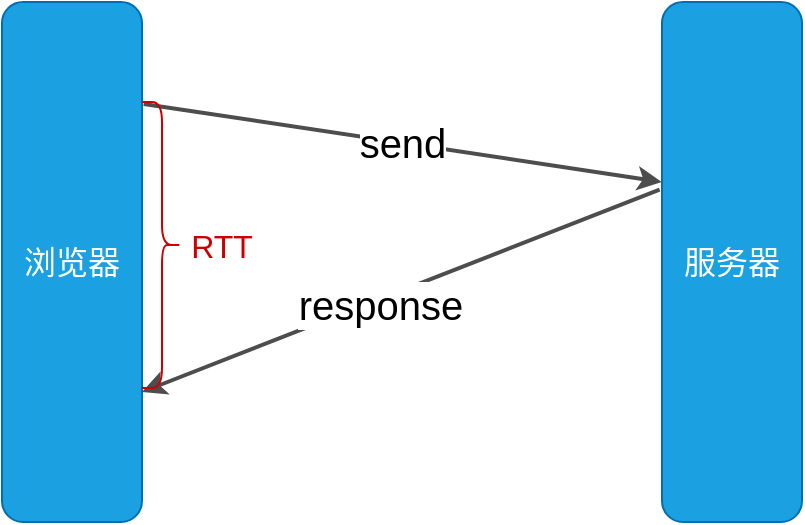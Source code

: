 <mxfile>
    <diagram id="lWrnOktGeE6OCGA49ilV" name="第 1 页">
        <mxGraphModel dx="612" dy="594" grid="1" gridSize="10" guides="1" tooltips="1" connect="1" arrows="1" fold="1" page="1" pageScale="1" pageWidth="827" pageHeight="1169" background="#ffffff" math="0" shadow="0">
            <root>
                <mxCell id="0"/>
                <mxCell id="1" parent="0"/>
                <mxCell id="3" value="浏览器" style="rounded=1;whiteSpace=wrap;html=1;fillColor=#1ba1e2;fontColor=#ffffff;strokeColor=#006EAF;fontSize=16;" vertex="1" parent="1">
                    <mxGeometry x="70" y="80" width="70" height="260" as="geometry"/>
                </mxCell>
                <mxCell id="4" value="服务器" style="rounded=1;whiteSpace=wrap;html=1;fillColor=#1ba1e2;fontColor=#ffffff;strokeColor=#006EAF;fontSize=16;" vertex="1" parent="1">
                    <mxGeometry x="400" y="80" width="70" height="260" as="geometry"/>
                </mxCell>
                <mxCell id="5" value="send" style="endArrow=classic;html=1;entryX=-0.002;entryY=0.346;entryDx=0;entryDy=0;entryPerimeter=0;fontColor=#000000;strokeColor=#4D4D4D;strokeWidth=2;labelBackgroundColor=#FFFFFF;fontSize=20;exitX=1.012;exitY=0.196;exitDx=0;exitDy=0;exitPerimeter=0;" edge="1" parent="1" source="3" target="4">
                    <mxGeometry width="50" height="50" relative="1" as="geometry">
                        <mxPoint x="290" y="330" as="sourcePoint"/>
                        <mxPoint x="340" y="280" as="targetPoint"/>
                    </mxGeometry>
                </mxCell>
                <mxCell id="6" value="" style="endArrow=classic;html=1;exitX=-0.017;exitY=0.361;exitDx=0;exitDy=0;exitPerimeter=0;entryX=1;entryY=0.75;entryDx=0;entryDy=0;fontColor=#0066CC;strokeColor=#4D4D4D;strokeWidth=2;" edge="1" parent="1" source="4" target="3">
                    <mxGeometry width="50" height="50" relative="1" as="geometry">
                        <mxPoint x="151.82" y="137.84" as="sourcePoint"/>
                        <mxPoint x="409.86" y="179.96" as="targetPoint"/>
                    </mxGeometry>
                </mxCell>
                <mxCell id="7" value="response" style="edgeLabel;html=1;align=center;verticalAlign=middle;resizable=0;points=[];fontColor=#000000;labelBackgroundColor=#FFFFFF;fontSize=20;" vertex="1" connectable="0" parent="6">
                    <mxGeometry x="0.088" y="2" relative="1" as="geometry">
                        <mxPoint as="offset"/>
                    </mxGeometry>
                </mxCell>
                <mxCell id="8" value="" style="shape=curlyBracket;whiteSpace=wrap;html=1;rounded=1;flipH=1;labelPosition=right;verticalLabelPosition=middle;align=left;verticalAlign=middle;labelBackgroundColor=#FFFFFF;fontSize=20;fontColor=#000000;strokeColor=#CC0000;" vertex="1" parent="1">
                    <mxGeometry x="140" y="130" width="20" height="143" as="geometry"/>
                </mxCell>
                <mxCell id="10" value="RTT" style="text;html=1;strokeColor=none;fillColor=none;align=center;verticalAlign=middle;whiteSpace=wrap;rounded=0;labelBackgroundColor=#FFFFFF;fontSize=16;fontColor=#CC0000;" vertex="1" parent="1">
                    <mxGeometry x="150" y="186.5" width="60" height="30" as="geometry"/>
                </mxCell>
            </root>
        </mxGraphModel>
    </diagram>
</mxfile>